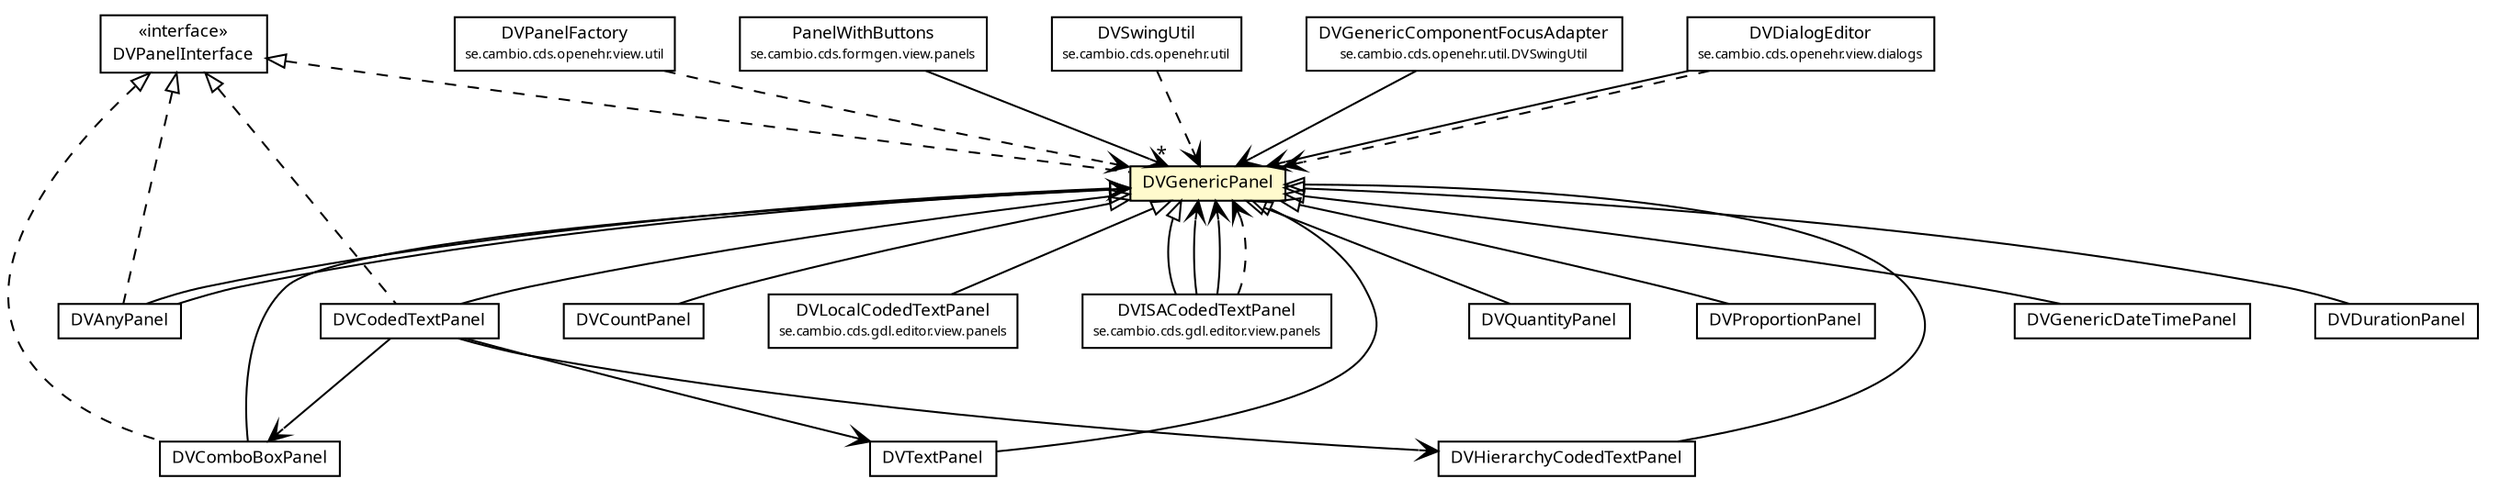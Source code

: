 #!/usr/local/bin/dot
#
# Class diagram 
# Generated by UMLGraph version R5_6 (http://www.umlgraph.org/)
#

digraph G {
	edge [fontname="Trebuchet MS",fontsize=10,labelfontname="Trebuchet MS",labelfontsize=10];
	node [fontname="Trebuchet MS",fontsize=10,shape=plaintext];
	nodesep=0.25;
	ranksep=0.5;
	// se.cambio.cds.openehr.util.DVSwingUtil
	c129217 [label=<<table title="se.cambio.cds.openehr.util.DVSwingUtil" border="0" cellborder="1" cellspacing="0" cellpadding="2" port="p" href="../../util/DVSwingUtil.html">
		<tr><td><table border="0" cellspacing="0" cellpadding="1">
<tr><td align="center" balign="center"><font face="Trebuchet MS"> DVSwingUtil </font></td></tr>
<tr><td align="center" balign="center"><font face="Trebuchet MS" point-size="7.0"> se.cambio.cds.openehr.util </font></td></tr>
		</table></td></tr>
		</table>>, URL="../../util/DVSwingUtil.html", fontname="Trebuchet MS", fontcolor="black", fontsize=9.0];
	// se.cambio.cds.openehr.util.DVSwingUtil.DVGenericComponentFocusAdapter
	c129218 [label=<<table title="se.cambio.cds.openehr.util.DVSwingUtil.DVGenericComponentFocusAdapter" border="0" cellborder="1" cellspacing="0" cellpadding="2" port="p" href="../../util/DVSwingUtil.DVGenericComponentFocusAdapter.html">
		<tr><td><table border="0" cellspacing="0" cellpadding="1">
<tr><td align="center" balign="center"><font face="Trebuchet MS"> DVGenericComponentFocusAdapter </font></td></tr>
<tr><td align="center" balign="center"><font face="Trebuchet MS" point-size="7.0"> se.cambio.cds.openehr.util.DVSwingUtil </font></td></tr>
		</table></td></tr>
		</table>>, URL="../../util/DVSwingUtil.DVGenericComponentFocusAdapter.html", fontname="Trebuchet MS", fontcolor="black", fontsize=9.0];
	// se.cambio.cds.openehr.view.dialogs.DVDialogEditor
	c129249 [label=<<table title="se.cambio.cds.openehr.view.dialogs.DVDialogEditor" border="0" cellborder="1" cellspacing="0" cellpadding="2" port="p" href="../dialogs/DVDialogEditor.html">
		<tr><td><table border="0" cellspacing="0" cellpadding="1">
<tr><td align="center" balign="center"><font face="Trebuchet MS"> DVDialogEditor </font></td></tr>
<tr><td align="center" balign="center"><font face="Trebuchet MS" point-size="7.0"> se.cambio.cds.openehr.view.dialogs </font></td></tr>
		</table></td></tr>
		</table>>, URL="../dialogs/DVDialogEditor.html", fontname="Trebuchet MS", fontcolor="black", fontsize=9.0];
	// se.cambio.cds.openehr.view.panels.DVTextPanel
	c129256 [label=<<table title="se.cambio.cds.openehr.view.panels.DVTextPanel" border="0" cellborder="1" cellspacing="0" cellpadding="2" port="p" href="./DVTextPanel.html">
		<tr><td><table border="0" cellspacing="0" cellpadding="1">
<tr><td align="center" balign="center"><font face="Trebuchet MS"> DVTextPanel </font></td></tr>
		</table></td></tr>
		</table>>, URL="./DVTextPanel.html", fontname="Trebuchet MS", fontcolor="black", fontsize=9.0];
	// se.cambio.cds.openehr.view.panels.DVQuantityPanel
	c129257 [label=<<table title="se.cambio.cds.openehr.view.panels.DVQuantityPanel" border="0" cellborder="1" cellspacing="0" cellpadding="2" port="p" href="./DVQuantityPanel.html">
		<tr><td><table border="0" cellspacing="0" cellpadding="1">
<tr><td align="center" balign="center"><font face="Trebuchet MS"> DVQuantityPanel </font></td></tr>
		</table></td></tr>
		</table>>, URL="./DVQuantityPanel.html", fontname="Trebuchet MS", fontcolor="black", fontsize=9.0];
	// se.cambio.cds.openehr.view.panels.DVProportionPanel
	c129259 [label=<<table title="se.cambio.cds.openehr.view.panels.DVProportionPanel" border="0" cellborder="1" cellspacing="0" cellpadding="2" port="p" href="./DVProportionPanel.html">
		<tr><td><table border="0" cellspacing="0" cellpadding="1">
<tr><td align="center" balign="center"><font face="Trebuchet MS"> DVProportionPanel </font></td></tr>
		</table></td></tr>
		</table>>, URL="./DVProportionPanel.html", fontname="Trebuchet MS", fontcolor="black", fontsize=9.0];
	// se.cambio.cds.openehr.view.panels.DVPanelInterface
	c129260 [label=<<table title="se.cambio.cds.openehr.view.panels.DVPanelInterface" border="0" cellborder="1" cellspacing="0" cellpadding="2" port="p" href="./DVPanelInterface.html">
		<tr><td><table border="0" cellspacing="0" cellpadding="1">
<tr><td align="center" balign="center"> &#171;interface&#187; </td></tr>
<tr><td align="center" balign="center"><font face="Trebuchet MS"> DVPanelInterface </font></td></tr>
		</table></td></tr>
		</table>>, URL="./DVPanelInterface.html", fontname="Trebuchet MS", fontcolor="black", fontsize=9.0];
	// se.cambio.cds.openehr.view.panels.DVHierarchyCodedTextPanel
	c129262 [label=<<table title="se.cambio.cds.openehr.view.panels.DVHierarchyCodedTextPanel" border="0" cellborder="1" cellspacing="0" cellpadding="2" port="p" href="./DVHierarchyCodedTextPanel.html">
		<tr><td><table border="0" cellspacing="0" cellpadding="1">
<tr><td align="center" balign="center"><font face="Trebuchet MS"> DVHierarchyCodedTextPanel </font></td></tr>
		</table></td></tr>
		</table>>, URL="./DVHierarchyCodedTextPanel.html", fontname="Trebuchet MS", fontcolor="black", fontsize=9.0];
	// se.cambio.cds.openehr.view.panels.DVGenericPanel
	c129263 [label=<<table title="se.cambio.cds.openehr.view.panels.DVGenericPanel" border="0" cellborder="1" cellspacing="0" cellpadding="2" port="p" bgcolor="lemonChiffon" href="./DVGenericPanel.html">
		<tr><td><table border="0" cellspacing="0" cellpadding="1">
<tr><td align="center" balign="center"><font face="Trebuchet MS"> DVGenericPanel </font></td></tr>
		</table></td></tr>
		</table>>, URL="./DVGenericPanel.html", fontname="Trebuchet MS", fontcolor="black", fontsize=9.0];
	// se.cambio.cds.openehr.view.panels.DVGenericDateTimePanel
	c129264 [label=<<table title="se.cambio.cds.openehr.view.panels.DVGenericDateTimePanel" border="0" cellborder="1" cellspacing="0" cellpadding="2" port="p" href="./DVGenericDateTimePanel.html">
		<tr><td><table border="0" cellspacing="0" cellpadding="1">
<tr><td align="center" balign="center"><font face="Trebuchet MS"> DVGenericDateTimePanel </font></td></tr>
		</table></td></tr>
		</table>>, URL="./DVGenericDateTimePanel.html", fontname="Trebuchet MS", fontcolor="black", fontsize=9.0];
	// se.cambio.cds.openehr.view.panels.DVDurationPanel
	c129265 [label=<<table title="se.cambio.cds.openehr.view.panels.DVDurationPanel" border="0" cellborder="1" cellspacing="0" cellpadding="2" port="p" href="./DVDurationPanel.html">
		<tr><td><table border="0" cellspacing="0" cellpadding="1">
<tr><td align="center" balign="center"><font face="Trebuchet MS"> DVDurationPanel </font></td></tr>
		</table></td></tr>
		</table>>, URL="./DVDurationPanel.html", fontname="Trebuchet MS", fontcolor="black", fontsize=9.0];
	// se.cambio.cds.openehr.view.panels.DVCountPanel
	c129268 [label=<<table title="se.cambio.cds.openehr.view.panels.DVCountPanel" border="0" cellborder="1" cellspacing="0" cellpadding="2" port="p" href="./DVCountPanel.html">
		<tr><td><table border="0" cellspacing="0" cellpadding="1">
<tr><td align="center" balign="center"><font face="Trebuchet MS"> DVCountPanel </font></td></tr>
		</table></td></tr>
		</table>>, URL="./DVCountPanel.html", fontname="Trebuchet MS", fontcolor="black", fontsize=9.0];
	// se.cambio.cds.openehr.view.panels.DVComboBoxPanel
	c129269 [label=<<table title="se.cambio.cds.openehr.view.panels.DVComboBoxPanel" border="0" cellborder="1" cellspacing="0" cellpadding="2" port="p" href="./DVComboBoxPanel.html">
		<tr><td><table border="0" cellspacing="0" cellpadding="1">
<tr><td align="center" balign="center"><font face="Trebuchet MS"> DVComboBoxPanel </font></td></tr>
		</table></td></tr>
		</table>>, URL="./DVComboBoxPanel.html", fontname="Trebuchet MS", fontcolor="black", fontsize=9.0];
	// se.cambio.cds.openehr.view.panels.DVCodedTextPanel
	c129270 [label=<<table title="se.cambio.cds.openehr.view.panels.DVCodedTextPanel" border="0" cellborder="1" cellspacing="0" cellpadding="2" port="p" href="./DVCodedTextPanel.html">
		<tr><td><table border="0" cellspacing="0" cellpadding="1">
<tr><td align="center" balign="center"><font face="Trebuchet MS"> DVCodedTextPanel </font></td></tr>
		</table></td></tr>
		</table>>, URL="./DVCodedTextPanel.html", fontname="Trebuchet MS", fontcolor="black", fontsize=9.0];
	// se.cambio.cds.openehr.view.panels.DVAnyPanel
	c129272 [label=<<table title="se.cambio.cds.openehr.view.panels.DVAnyPanel" border="0" cellborder="1" cellspacing="0" cellpadding="2" port="p" href="./DVAnyPanel.html">
		<tr><td><table border="0" cellspacing="0" cellpadding="1">
<tr><td align="center" balign="center"><font face="Trebuchet MS"> DVAnyPanel </font></td></tr>
		</table></td></tr>
		</table>>, URL="./DVAnyPanel.html", fontname="Trebuchet MS", fontcolor="black", fontsize=9.0];
	// se.cambio.cds.openehr.view.util.DVPanelFactory
	c129286 [label=<<table title="se.cambio.cds.openehr.view.util.DVPanelFactory" border="0" cellborder="1" cellspacing="0" cellpadding="2" port="p" href="../util/DVPanelFactory.html">
		<tr><td><table border="0" cellspacing="0" cellpadding="1">
<tr><td align="center" balign="center"><font face="Trebuchet MS"> DVPanelFactory </font></td></tr>
<tr><td align="center" balign="center"><font face="Trebuchet MS" point-size="7.0"> se.cambio.cds.openehr.view.util </font></td></tr>
		</table></td></tr>
		</table>>, URL="../util/DVPanelFactory.html", fontname="Trebuchet MS", fontcolor="black", fontsize=9.0];
	// se.cambio.cds.formgen.view.panels.PanelWithButtons
	c129298 [label=<<table title="se.cambio.cds.formgen.view.panels.PanelWithButtons" border="0" cellborder="1" cellspacing="0" cellpadding="2" port="p" href="../../../formgen/view/panels/PanelWithButtons.html">
		<tr><td><table border="0" cellspacing="0" cellpadding="1">
<tr><td align="center" balign="center"><font face="Trebuchet MS"> PanelWithButtons </font></td></tr>
<tr><td align="center" balign="center"><font face="Trebuchet MS" point-size="7.0"> se.cambio.cds.formgen.view.panels </font></td></tr>
		</table></td></tr>
		</table>>, URL="../../../formgen/view/panels/PanelWithButtons.html", fontname="Trebuchet MS", fontcolor="black", fontsize=9.0];
	// se.cambio.cds.gdl.editor.view.panels.DVLocalCodedTextPanel
	c129391 [label=<<table title="se.cambio.cds.gdl.editor.view.panels.DVLocalCodedTextPanel" border="0" cellborder="1" cellspacing="0" cellpadding="2" port="p" href="../../../gdl/editor/view/panels/DVLocalCodedTextPanel.html">
		<tr><td><table border="0" cellspacing="0" cellpadding="1">
<tr><td align="center" balign="center"><font face="Trebuchet MS"> DVLocalCodedTextPanel </font></td></tr>
<tr><td align="center" balign="center"><font face="Trebuchet MS" point-size="7.0"> se.cambio.cds.gdl.editor.view.panels </font></td></tr>
		</table></td></tr>
		</table>>, URL="../../../gdl/editor/view/panels/DVLocalCodedTextPanel.html", fontname="Trebuchet MS", fontcolor="black", fontsize=9.0];
	// se.cambio.cds.gdl.editor.view.panels.DVISACodedTextPanel
	c129392 [label=<<table title="se.cambio.cds.gdl.editor.view.panels.DVISACodedTextPanel" border="0" cellborder="1" cellspacing="0" cellpadding="2" port="p" href="../../../gdl/editor/view/panels/DVISACodedTextPanel.html">
		<tr><td><table border="0" cellspacing="0" cellpadding="1">
<tr><td align="center" balign="center"><font face="Trebuchet MS"> DVISACodedTextPanel </font></td></tr>
<tr><td align="center" balign="center"><font face="Trebuchet MS" point-size="7.0"> se.cambio.cds.gdl.editor.view.panels </font></td></tr>
		</table></td></tr>
		</table>>, URL="../../../gdl/editor/view/panels/DVISACodedTextPanel.html", fontname="Trebuchet MS", fontcolor="black", fontsize=9.0];
	//se.cambio.cds.openehr.view.panels.DVTextPanel extends se.cambio.cds.openehr.view.panels.DVGenericPanel
	c129263:p -> c129256:p [dir=back,arrowtail=empty];
	//se.cambio.cds.openehr.view.panels.DVQuantityPanel extends se.cambio.cds.openehr.view.panels.DVGenericPanel
	c129263:p -> c129257:p [dir=back,arrowtail=empty];
	//se.cambio.cds.openehr.view.panels.DVProportionPanel extends se.cambio.cds.openehr.view.panels.DVGenericPanel
	c129263:p -> c129259:p [dir=back,arrowtail=empty];
	//se.cambio.cds.openehr.view.panels.DVHierarchyCodedTextPanel extends se.cambio.cds.openehr.view.panels.DVGenericPanel
	c129263:p -> c129262:p [dir=back,arrowtail=empty];
	//se.cambio.cds.openehr.view.panels.DVGenericPanel implements se.cambio.cds.openehr.view.panels.DVPanelInterface
	c129260:p -> c129263:p [dir=back,arrowtail=empty,style=dashed];
	//se.cambio.cds.openehr.view.panels.DVGenericDateTimePanel extends se.cambio.cds.openehr.view.panels.DVGenericPanel
	c129263:p -> c129264:p [dir=back,arrowtail=empty];
	//se.cambio.cds.openehr.view.panels.DVDurationPanel extends se.cambio.cds.openehr.view.panels.DVGenericPanel
	c129263:p -> c129265:p [dir=back,arrowtail=empty];
	//se.cambio.cds.openehr.view.panels.DVCountPanel extends se.cambio.cds.openehr.view.panels.DVGenericPanel
	c129263:p -> c129268:p [dir=back,arrowtail=empty];
	//se.cambio.cds.openehr.view.panels.DVComboBoxPanel extends se.cambio.cds.openehr.view.panels.DVGenericPanel
	c129263:p -> c129269:p [dir=back,arrowtail=empty];
	//se.cambio.cds.openehr.view.panels.DVComboBoxPanel implements se.cambio.cds.openehr.view.panels.DVPanelInterface
	c129260:p -> c129269:p [dir=back,arrowtail=empty,style=dashed];
	//se.cambio.cds.openehr.view.panels.DVCodedTextPanel extends se.cambio.cds.openehr.view.panels.DVGenericPanel
	c129263:p -> c129270:p [dir=back,arrowtail=empty];
	//se.cambio.cds.openehr.view.panels.DVCodedTextPanel implements se.cambio.cds.openehr.view.panels.DVPanelInterface
	c129260:p -> c129270:p [dir=back,arrowtail=empty,style=dashed];
	//se.cambio.cds.openehr.view.panels.DVAnyPanel extends se.cambio.cds.openehr.view.panels.DVGenericPanel
	c129263:p -> c129272:p [dir=back,arrowtail=empty];
	//se.cambio.cds.openehr.view.panels.DVAnyPanel implements se.cambio.cds.openehr.view.panels.DVPanelInterface
	c129260:p -> c129272:p [dir=back,arrowtail=empty,style=dashed];
	//se.cambio.cds.gdl.editor.view.panels.DVLocalCodedTextPanel extends se.cambio.cds.openehr.view.panels.DVGenericPanel
	c129263:p -> c129391:p [dir=back,arrowtail=empty];
	//se.cambio.cds.gdl.editor.view.panels.DVISACodedTextPanel extends se.cambio.cds.openehr.view.panels.DVGenericPanel
	c129263:p -> c129392:p [dir=back,arrowtail=empty];
	// se.cambio.cds.openehr.util.DVSwingUtil.DVGenericComponentFocusAdapter NAVASSOC se.cambio.cds.openehr.view.panels.DVGenericPanel
	c129218:p -> c129263:p [taillabel="", label="", headlabel="", fontname="Trebuchet MS", fontcolor="black", fontsize=10.0, color="black", arrowhead=open];
	// se.cambio.cds.openehr.view.dialogs.DVDialogEditor NAVASSOC se.cambio.cds.openehr.view.panels.DVGenericPanel
	c129249:p -> c129263:p [taillabel="", label="", headlabel="", fontname="Trebuchet MS", fontcolor="black", fontsize=10.0, color="black", arrowhead=open];
	// se.cambio.cds.openehr.view.panels.DVCodedTextPanel NAVASSOC se.cambio.cds.openehr.view.panels.DVTextPanel
	c129270:p -> c129256:p [taillabel="", label="", headlabel="", fontname="Trebuchet MS", fontcolor="black", fontsize=10.0, color="black", arrowhead=open];
	// se.cambio.cds.openehr.view.panels.DVCodedTextPanel NAVASSOC se.cambio.cds.openehr.view.panels.DVComboBoxPanel
	c129270:p -> c129269:p [taillabel="", label="", headlabel="", fontname="Trebuchet MS", fontcolor="black", fontsize=10.0, color="black", arrowhead=open];
	// se.cambio.cds.openehr.view.panels.DVCodedTextPanel NAVASSOC se.cambio.cds.openehr.view.panels.DVHierarchyCodedTextPanel
	c129270:p -> c129262:p [taillabel="", label="", headlabel="", fontname="Trebuchet MS", fontcolor="black", fontsize=10.0, color="black", arrowhead=open];
	// se.cambio.cds.openehr.view.panels.DVAnyPanel NAVASSOC se.cambio.cds.openehr.view.panels.DVGenericPanel
	c129272:p -> c129263:p [taillabel="", label="", headlabel="", fontname="Trebuchet MS", fontcolor="black", fontsize=10.0, color="black", arrowhead=open];
	// se.cambio.cds.formgen.view.panels.PanelWithButtons NAVASSOC se.cambio.cds.openehr.view.panels.DVGenericPanel
	c129298:p -> c129263:p [taillabel="", label="", headlabel="*", fontname="Trebuchet MS", fontcolor="black", fontsize=10.0, color="black", arrowhead=open];
	// se.cambio.cds.gdl.editor.view.panels.DVISACodedTextPanel NAVASSOC se.cambio.cds.openehr.view.panels.DVGenericPanel
	c129392:p -> c129263:p [taillabel="", label="", headlabel="", fontname="Trebuchet MS", fontcolor="black", fontsize=10.0, color="black", arrowhead=open];
	// se.cambio.cds.gdl.editor.view.panels.DVISACodedTextPanel NAVASSOC se.cambio.cds.openehr.view.panels.DVGenericPanel
	c129392:p -> c129263:p [taillabel="", label="", headlabel="", fontname="Trebuchet MS", fontcolor="black", fontsize=10.0, color="black", arrowhead=open];
	// se.cambio.cds.openehr.util.DVSwingUtil DEPEND se.cambio.cds.openehr.view.panels.DVGenericPanel
	c129217:p -> c129263:p [taillabel="", label="", headlabel="", fontname="Trebuchet MS", fontcolor="black", fontsize=10.0, color="black", arrowhead=open, style=dashed];
	// se.cambio.cds.openehr.view.dialogs.DVDialogEditor DEPEND se.cambio.cds.openehr.view.panels.DVGenericPanel
	c129249:p -> c129263:p [taillabel="", label="", headlabel="", fontname="Trebuchet MS", fontcolor="black", fontsize=10.0, color="black", arrowhead=open, style=dashed];
	// se.cambio.cds.openehr.view.util.DVPanelFactory DEPEND se.cambio.cds.openehr.view.panels.DVGenericPanel
	c129286:p -> c129263:p [taillabel="", label="", headlabel="", fontname="Trebuchet MS", fontcolor="black", fontsize=10.0, color="black", arrowhead=open, style=dashed];
	// se.cambio.cds.gdl.editor.view.panels.DVISACodedTextPanel DEPEND se.cambio.cds.openehr.view.panels.DVGenericPanel
	c129392:p -> c129263:p [taillabel="", label="", headlabel="", fontname="Trebuchet MS", fontcolor="black", fontsize=10.0, color="black", arrowhead=open, style=dashed];
}

